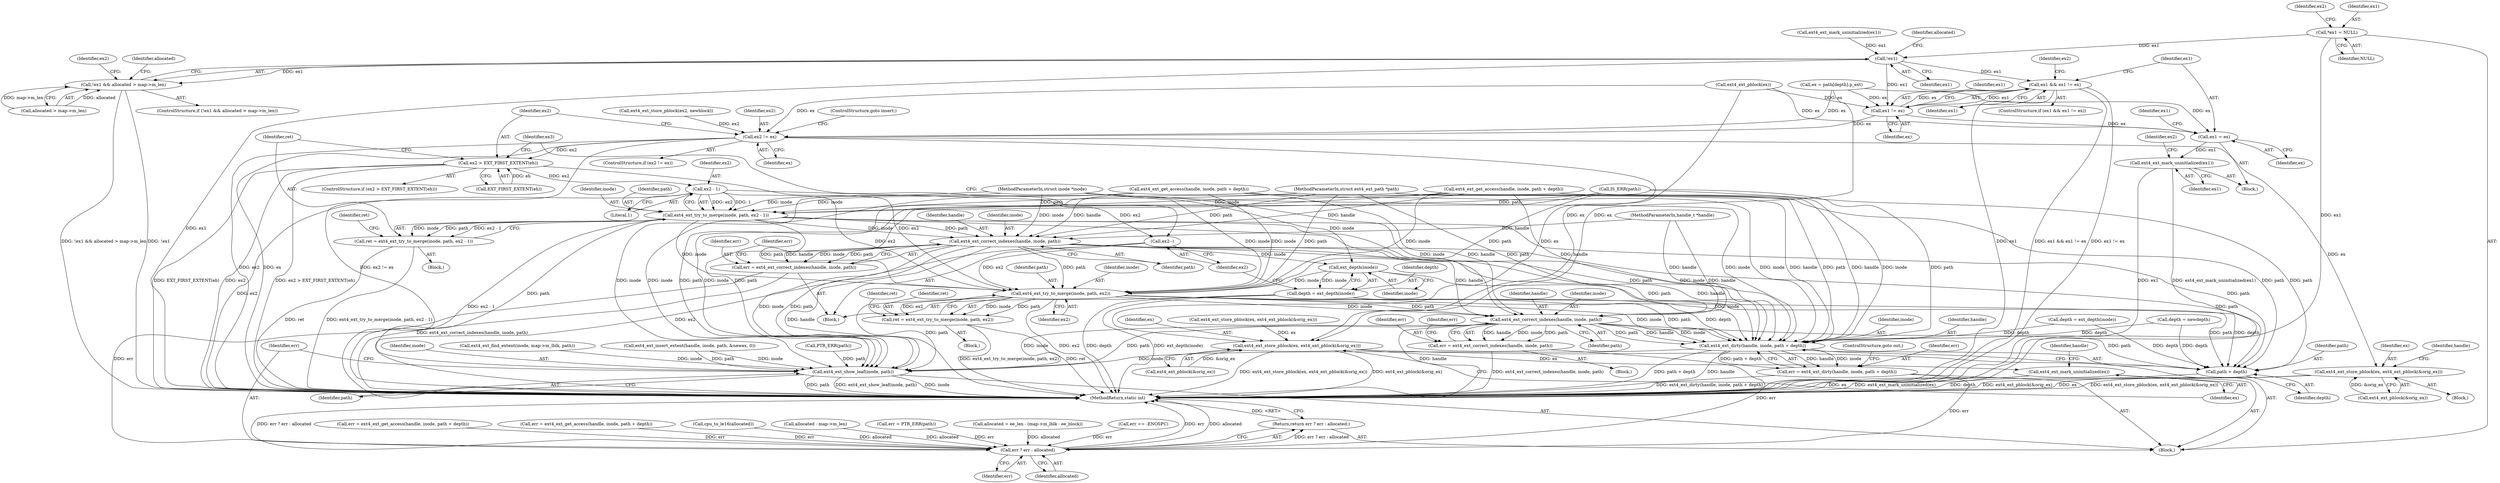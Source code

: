 digraph "1_linux_667eff35a1f56fa74ce98a0c7c29a40adc1ba4e3@pointer" {
"1000141" [label="(Call,*ex1 = NULL)"];
"1000378" [label="(Call,!ex1)"];
"1000377" [label="(Call,!ex1 && allocated > map->m_len)"];
"1000799" [label="(Call,ex1 && ex1 != ex)"];
"1000801" [label="(Call,ex1 != ex)"];
"1000805" [label="(Call,ex1 = ex)"];
"1000818" [label="(Call,ext4_ext_mark_uninitialized(ex1))"];
"1000842" [label="(Call,ex2 != ex)"];
"1000847" [label="(Call,ex2 > EXT_FIRST_EXTENT(eh))"];
"1000857" [label="(Call,ex2 - 1)"];
"1000854" [label="(Call,ext4_ext_try_to_merge(inode, path, ex2 - 1))"];
"1000852" [label="(Call,ret = ext4_ext_try_to_merge(inode, path, ex2 - 1))"];
"1000865" [label="(Call,ext4_ext_correct_indexes(handle, inode, path))"];
"1000863" [label="(Call,err = ext4_ext_correct_indexes(handle, inode, path))"];
"1000972" [label="(Call,err ? err : allocated)"];
"1000971" [label="(Return,return err ? err : allocated;)"];
"1000874" [label="(Call,ext_depth(inode))"];
"1000872" [label="(Call,depth = ext_depth(inode))"];
"1000902" [label="(Call,ext4_ext_dirty(handle, inode, path + depth))"];
"1000900" [label="(Call,err = ext4_ext_dirty(handle, inode, path + depth))"];
"1000968" [label="(Call,ext4_ext_show_leaf(inode, path))"];
"1000905" [label="(Call,path + depth)"];
"1000884" [label="(Call,ext4_ext_try_to_merge(inode, path, ex2))"];
"1000882" [label="(Call,ret = ext4_ext_try_to_merge(inode, path, ex2))"];
"1000893" [label="(Call,ext4_ext_correct_indexes(handle, inode, path))"];
"1000891" [label="(Call,err = ext4_ext_correct_indexes(handle, inode, path))"];
"1000876" [label="(Call,ex2--)"];
"1000950" [label="(Call,ext4_ext_store_pblock(ex, ext4_ext_pblock(&orig_ex)))"];
"1000991" [label="(Call,ext4_ext_store_pblock(ex, ext4_ext_pblock(&orig_ex)))"];
"1000996" [label="(Call,ext4_ext_mark_uninitialized(ex))"];
"1000885" [label="(Identifier,inode)"];
"1000876" [label="(Call,ex2--)"];
"1000866" [label="(Identifier,handle)"];
"1000882" [label="(Call,ret = ext4_ext_try_to_merge(inode, path, ex2))"];
"1000852" [label="(Call,ret = ext4_ext_try_to_merge(inode, path, ex2 - 1))"];
"1000996" [label="(Call,ext4_ext_mark_uninitialized(ex))"];
"1000890" [label="(Block,)"];
"1000859" [label="(Literal,1)"];
"1000381" [label="(Identifier,allocated)"];
"1000425" [label="(Call,ext4_ext_store_pblock(ex, ext4_ext_pblock(&orig_ex)))"];
"1000873" [label="(Identifier,depth)"];
"1000900" [label="(Call,err = ext4_ext_dirty(handle, inode, path + depth))"];
"1000693" [label="(Call,ext4_ext_find_extent(inode, map->m_lblk, path))"];
"1000219" [label="(Call,depth = ext_depth(inode))"];
"1000803" [label="(Identifier,ex)"];
"1000285" [label="(Call,ext4_ext_pblock(ex))"];
"1000819" [label="(Identifier,ex1)"];
"1000133" [label="(MethodParameterIn,struct inode *inode)"];
"1000865" [label="(Call,ext4_ext_correct_indexes(handle, inode, path))"];
"1000971" [label="(Return,return err ? err : allocated;)"];
"1000877" [label="(Identifier,ex2)"];
"1000864" [label="(Identifier,err)"];
"1000845" [label="(ControlStructure,goto insert;)"];
"1000974" [label="(Identifier,err)"];
"1000143" [label="(Identifier,NULL)"];
"1000906" [label="(Identifier,path)"];
"1000892" [label="(Identifier,err)"];
"1000132" [label="(MethodParameterIn,handle_t *handle)"];
"1000905" [label="(Call,path + depth)"];
"1000801" [label="(Call,ex1 != ex)"];
"1000950" [label="(Call,ext4_ext_store_pblock(ex, ext4_ext_pblock(&orig_ex)))"];
"1000889" [label="(Identifier,ret)"];
"1000862" [label="(Block,)"];
"1000901" [label="(Identifier,err)"];
"1000855" [label="(Identifier,inode)"];
"1000377" [label="(Call,!ex1 && allocated > map->m_len)"];
"1000715" [label="(Call,ex = path[depth].p_ext)"];
"1000883" [label="(Identifier,ret)"];
"1000891" [label="(Call,err = ext4_ext_correct_indexes(handle, inode, path))"];
"1000380" [label="(Call,allocated > map->m_len)"];
"1000387" [label="(Identifier,ex2)"];
"1000370" [label="(Call,ext4_ext_mark_uninitialized(ex1))"];
"1000847" [label="(Call,ex2 > EXT_FIRST_EXTENT(eh))"];
"1000135" [label="(MethodParameterIn,struct ext4_ext_path *path)"];
"1000294" [label="(Call,err = ext4_ext_get_access(handle, inode, path + depth))"];
"1000146" [label="(Identifier,ex2)"];
"1000856" [label="(Identifier,path)"];
"1000395" [label="(Identifier,allocated)"];
"1000881" [label="(Block,)"];
"1000875" [label="(Identifier,inode)"];
"1000880" [label="(Identifier,ex3)"];
"1000952" [label="(Call,ext4_ext_pblock(&orig_ex))"];
"1000851" [label="(Block,)"];
"1000832" [label="(Call,ext4_ext_store_pblock(ex2, newblock))"];
"1000861" [label="(Identifier,ret)"];
"1000908" [label="(ControlStructure,goto out;)"];
"1000853" [label="(Identifier,ret)"];
"1000854" [label="(Call,ext4_ext_try_to_merge(inode, path, ex2 - 1))"];
"1000991" [label="(Call,ext4_ext_store_pblock(ex, ext4_ext_pblock(&orig_ex)))"];
"1000912" [label="(Call,ext4_ext_insert_extent(handle, inode, path, &newex, 0))"];
"1000730" [label="(Call,err = ext4_ext_get_access(handle, inode, path + depth))"];
"1000804" [label="(Block,)"];
"1000896" [label="(Identifier,path)"];
"1000839" [label="(Call,cpu_to_le16(allocated))"];
"1000826" [label="(Identifier,ex2)"];
"1000874" [label="(Call,ext_depth(inode))"];
"1000904" [label="(Identifier,inode)"];
"1000907" [label="(Identifier,depth)"];
"1000898" [label="(Identifier,err)"];
"1000821" [label="(Identifier,ex2)"];
"1000705" [label="(Call,PTR_ERR(path))"];
"1000846" [label="(ControlStructure,if (ex2 > EXT_FIRST_EXTENT(eh)))"];
"1000142" [label="(Identifier,ex1)"];
"1000818" [label="(Call,ext4_ext_mark_uninitialized(ex1))"];
"1000379" [label="(Identifier,ex1)"];
"1000951" [label="(Identifier,ex)"];
"1000993" [label="(Call,ext4_ext_pblock(&orig_ex))"];
"1000700" [label="(Call,IS_ERR(path))"];
"1000807" [label="(Identifier,ex)"];
"1000858" [label="(Identifier,ex2)"];
"1001006" [label="(MethodReturn,static int)"];
"1000884" [label="(Call,ext4_ext_try_to_merge(inode, path, ex2))"];
"1000997" [label="(Identifier,ex)"];
"1000902" [label="(Call,ext4_ext_dirty(handle, inode, path + depth))"];
"1000868" [label="(Identifier,path)"];
"1000848" [label="(Identifier,ex2)"];
"1000602" [label="(Call,allocated - map->m_len)"];
"1000956" [label="(Identifier,handle)"];
"1000968" [label="(Call,ext4_ext_show_leaf(inode, path))"];
"1000703" [label="(Call,err = PTR_ERR(path))"];
"1000296" [label="(Call,ext4_ext_get_access(handle, inode, path + depth))"];
"1000799" [label="(Call,ex1 && ex1 != ex)"];
"1000972" [label="(Call,err ? err : allocated)"];
"1000870" [label="(Identifier,err)"];
"1000844" [label="(Identifier,ex)"];
"1000926" [label="(Block,)"];
"1000857" [label="(Call,ex2 - 1)"];
"1000903" [label="(Identifier,handle)"];
"1000842" [label="(Call,ex2 != ex)"];
"1000136" [label="(Block,)"];
"1000863" [label="(Call,err = ext4_ext_correct_indexes(handle, inode, path))"];
"1000802" [label="(Identifier,ex1)"];
"1000894" [label="(Identifier,handle)"];
"1000999" [label="(Identifier,handle)"];
"1000992" [label="(Identifier,ex)"];
"1000872" [label="(Call,depth = ext_depth(inode))"];
"1000975" [label="(Identifier,allocated)"];
"1000378" [label="(Call,!ex1)"];
"1000895" [label="(Identifier,inode)"];
"1000841" [label="(ControlStructure,if (ex2 != ex))"];
"1000969" [label="(Identifier,inode)"];
"1000798" [label="(ControlStructure,if (ex1 && ex1 != ex))"];
"1000800" [label="(Identifier,ex1)"];
"1000732" [label="(Call,ext4_ext_get_access(handle, inode, path + depth))"];
"1000886" [label="(Identifier,path)"];
"1000970" [label="(Identifier,path)"];
"1000686" [label="(Call,depth = newdepth)"];
"1000887" [label="(Identifier,ex2)"];
"1000141" [label="(Call,*ex1 = NULL)"];
"1000247" [label="(Call,allocated = ee_len - (map->m_lblk - ee_block))"];
"1000805" [label="(Call,ex1 = ex)"];
"1000849" [label="(Call,EXT_FIRST_EXTENT(eh))"];
"1000973" [label="(Identifier,err)"];
"1000893" [label="(Call,ext4_ext_correct_indexes(handle, inode, path))"];
"1000810" [label="(Identifier,ex1)"];
"1000921" [label="(Call,err == -ENOSPC)"];
"1000806" [label="(Identifier,ex1)"];
"1000843" [label="(Identifier,ex2)"];
"1000867" [label="(Identifier,inode)"];
"1000376" [label="(ControlStructure,if (!ex1 && allocated > map->m_len))"];
"1000141" -> "1000136"  [label="AST: "];
"1000141" -> "1000143"  [label="CFG: "];
"1000142" -> "1000141"  [label="AST: "];
"1000143" -> "1000141"  [label="AST: "];
"1000146" -> "1000141"  [label="CFG: "];
"1000141" -> "1001006"  [label="DDG: ex1"];
"1000141" -> "1000378"  [label="DDG: ex1"];
"1000378" -> "1000377"  [label="AST: "];
"1000378" -> "1000379"  [label="CFG: "];
"1000379" -> "1000378"  [label="AST: "];
"1000381" -> "1000378"  [label="CFG: "];
"1000377" -> "1000378"  [label="CFG: "];
"1000378" -> "1001006"  [label="DDG: ex1"];
"1000378" -> "1000377"  [label="DDG: ex1"];
"1000370" -> "1000378"  [label="DDG: ex1"];
"1000378" -> "1000799"  [label="DDG: ex1"];
"1000378" -> "1000801"  [label="DDG: ex1"];
"1000377" -> "1000376"  [label="AST: "];
"1000377" -> "1000380"  [label="CFG: "];
"1000380" -> "1000377"  [label="AST: "];
"1000387" -> "1000377"  [label="CFG: "];
"1000395" -> "1000377"  [label="CFG: "];
"1000377" -> "1001006"  [label="DDG: !ex1 && allocated > map->m_len"];
"1000377" -> "1001006"  [label="DDG: !ex1"];
"1000380" -> "1000377"  [label="DDG: allocated"];
"1000380" -> "1000377"  [label="DDG: map->m_len"];
"1000799" -> "1000798"  [label="AST: "];
"1000799" -> "1000800"  [label="CFG: "];
"1000799" -> "1000801"  [label="CFG: "];
"1000800" -> "1000799"  [label="AST: "];
"1000801" -> "1000799"  [label="AST: "];
"1000806" -> "1000799"  [label="CFG: "];
"1000826" -> "1000799"  [label="CFG: "];
"1000799" -> "1001006"  [label="DDG: ex1"];
"1000799" -> "1001006"  [label="DDG: ex1 && ex1 != ex"];
"1000799" -> "1001006"  [label="DDG: ex1 != ex"];
"1000801" -> "1000799"  [label="DDG: ex1"];
"1000801" -> "1000799"  [label="DDG: ex"];
"1000801" -> "1000803"  [label="CFG: "];
"1000802" -> "1000801"  [label="AST: "];
"1000803" -> "1000801"  [label="AST: "];
"1000285" -> "1000801"  [label="DDG: ex"];
"1000715" -> "1000801"  [label="DDG: ex"];
"1000801" -> "1000805"  [label="DDG: ex"];
"1000801" -> "1000842"  [label="DDG: ex"];
"1000805" -> "1000804"  [label="AST: "];
"1000805" -> "1000807"  [label="CFG: "];
"1000806" -> "1000805"  [label="AST: "];
"1000807" -> "1000805"  [label="AST: "];
"1000810" -> "1000805"  [label="CFG: "];
"1000285" -> "1000805"  [label="DDG: ex"];
"1000715" -> "1000805"  [label="DDG: ex"];
"1000805" -> "1000818"  [label="DDG: ex1"];
"1000818" -> "1000804"  [label="AST: "];
"1000818" -> "1000819"  [label="CFG: "];
"1000819" -> "1000818"  [label="AST: "];
"1000821" -> "1000818"  [label="CFG: "];
"1000818" -> "1001006"  [label="DDG: ext4_ext_mark_uninitialized(ex1)"];
"1000818" -> "1001006"  [label="DDG: ex1"];
"1000842" -> "1000841"  [label="AST: "];
"1000842" -> "1000844"  [label="CFG: "];
"1000843" -> "1000842"  [label="AST: "];
"1000844" -> "1000842"  [label="AST: "];
"1000845" -> "1000842"  [label="CFG: "];
"1000848" -> "1000842"  [label="CFG: "];
"1000842" -> "1001006"  [label="DDG: ex2"];
"1000842" -> "1001006"  [label="DDG: ex"];
"1000842" -> "1001006"  [label="DDG: ex2 != ex"];
"1000832" -> "1000842"  [label="DDG: ex2"];
"1000285" -> "1000842"  [label="DDG: ex"];
"1000715" -> "1000842"  [label="DDG: ex"];
"1000842" -> "1000847"  [label="DDG: ex2"];
"1000842" -> "1000950"  [label="DDG: ex"];
"1000842" -> "1000991"  [label="DDG: ex"];
"1000847" -> "1000846"  [label="AST: "];
"1000847" -> "1000849"  [label="CFG: "];
"1000848" -> "1000847"  [label="AST: "];
"1000849" -> "1000847"  [label="AST: "];
"1000853" -> "1000847"  [label="CFG: "];
"1000880" -> "1000847"  [label="CFG: "];
"1000847" -> "1001006"  [label="DDG: EXT_FIRST_EXTENT(eh)"];
"1000847" -> "1001006"  [label="DDG: ex2"];
"1000847" -> "1001006"  [label="DDG: ex2 > EXT_FIRST_EXTENT(eh)"];
"1000849" -> "1000847"  [label="DDG: eh"];
"1000847" -> "1000857"  [label="DDG: ex2"];
"1000847" -> "1000884"  [label="DDG: ex2"];
"1000857" -> "1000854"  [label="AST: "];
"1000857" -> "1000859"  [label="CFG: "];
"1000858" -> "1000857"  [label="AST: "];
"1000859" -> "1000857"  [label="AST: "];
"1000854" -> "1000857"  [label="CFG: "];
"1000857" -> "1001006"  [label="DDG: ex2"];
"1000857" -> "1000854"  [label="DDG: ex2"];
"1000857" -> "1000854"  [label="DDG: 1"];
"1000857" -> "1000876"  [label="DDG: ex2"];
"1000857" -> "1000884"  [label="DDG: ex2"];
"1000854" -> "1000852"  [label="AST: "];
"1000855" -> "1000854"  [label="AST: "];
"1000856" -> "1000854"  [label="AST: "];
"1000852" -> "1000854"  [label="CFG: "];
"1000854" -> "1001006"  [label="DDG: ex2 - 1"];
"1000854" -> "1000852"  [label="DDG: inode"];
"1000854" -> "1000852"  [label="DDG: path"];
"1000854" -> "1000852"  [label="DDG: ex2 - 1"];
"1000296" -> "1000854"  [label="DDG: inode"];
"1000732" -> "1000854"  [label="DDG: inode"];
"1000133" -> "1000854"  [label="DDG: inode"];
"1000135" -> "1000854"  [label="DDG: path"];
"1000700" -> "1000854"  [label="DDG: path"];
"1000854" -> "1000865"  [label="DDG: inode"];
"1000854" -> "1000865"  [label="DDG: path"];
"1000854" -> "1000884"  [label="DDG: inode"];
"1000854" -> "1000884"  [label="DDG: path"];
"1000854" -> "1000902"  [label="DDG: inode"];
"1000854" -> "1000902"  [label="DDG: path"];
"1000854" -> "1000905"  [label="DDG: path"];
"1000854" -> "1000968"  [label="DDG: path"];
"1000852" -> "1000851"  [label="AST: "];
"1000853" -> "1000852"  [label="AST: "];
"1000861" -> "1000852"  [label="CFG: "];
"1000852" -> "1001006"  [label="DDG: ret"];
"1000852" -> "1001006"  [label="DDG: ext4_ext_try_to_merge(inode, path, ex2 - 1)"];
"1000865" -> "1000863"  [label="AST: "];
"1000865" -> "1000868"  [label="CFG: "];
"1000866" -> "1000865"  [label="AST: "];
"1000867" -> "1000865"  [label="AST: "];
"1000868" -> "1000865"  [label="AST: "];
"1000863" -> "1000865"  [label="CFG: "];
"1000865" -> "1001006"  [label="DDG: handle"];
"1000865" -> "1000863"  [label="DDG: handle"];
"1000865" -> "1000863"  [label="DDG: inode"];
"1000865" -> "1000863"  [label="DDG: path"];
"1000296" -> "1000865"  [label="DDG: handle"];
"1000732" -> "1000865"  [label="DDG: handle"];
"1000132" -> "1000865"  [label="DDG: handle"];
"1000133" -> "1000865"  [label="DDG: inode"];
"1000135" -> "1000865"  [label="DDG: path"];
"1000865" -> "1000874"  [label="DDG: inode"];
"1000865" -> "1000884"  [label="DDG: path"];
"1000865" -> "1000893"  [label="DDG: handle"];
"1000865" -> "1000902"  [label="DDG: handle"];
"1000865" -> "1000902"  [label="DDG: path"];
"1000865" -> "1000905"  [label="DDG: path"];
"1000865" -> "1000968"  [label="DDG: inode"];
"1000865" -> "1000968"  [label="DDG: path"];
"1000863" -> "1000862"  [label="AST: "];
"1000864" -> "1000863"  [label="AST: "];
"1000870" -> "1000863"  [label="CFG: "];
"1000863" -> "1001006"  [label="DDG: ext4_ext_correct_indexes(handle, inode, path)"];
"1000863" -> "1000972"  [label="DDG: err"];
"1000972" -> "1000971"  [label="AST: "];
"1000972" -> "1000974"  [label="CFG: "];
"1000972" -> "1000975"  [label="CFG: "];
"1000973" -> "1000972"  [label="AST: "];
"1000974" -> "1000972"  [label="AST: "];
"1000975" -> "1000972"  [label="AST: "];
"1000971" -> "1000972"  [label="CFG: "];
"1000972" -> "1001006"  [label="DDG: err ? err : allocated"];
"1000972" -> "1001006"  [label="DDG: err"];
"1000972" -> "1001006"  [label="DDG: allocated"];
"1000972" -> "1000971"  [label="DDG: err ? err : allocated"];
"1000891" -> "1000972"  [label="DDG: err"];
"1000730" -> "1000972"  [label="DDG: err"];
"1000294" -> "1000972"  [label="DDG: err"];
"1000703" -> "1000972"  [label="DDG: err"];
"1000921" -> "1000972"  [label="DDG: err"];
"1000900" -> "1000972"  [label="DDG: err"];
"1000247" -> "1000972"  [label="DDG: allocated"];
"1000602" -> "1000972"  [label="DDG: allocated"];
"1000839" -> "1000972"  [label="DDG: allocated"];
"1000971" -> "1000136"  [label="AST: "];
"1001006" -> "1000971"  [label="CFG: "];
"1000971" -> "1001006"  [label="DDG: <RET>"];
"1000874" -> "1000872"  [label="AST: "];
"1000874" -> "1000875"  [label="CFG: "];
"1000875" -> "1000874"  [label="AST: "];
"1000872" -> "1000874"  [label="CFG: "];
"1000874" -> "1000872"  [label="DDG: inode"];
"1000133" -> "1000874"  [label="DDG: inode"];
"1000874" -> "1000884"  [label="DDG: inode"];
"1000874" -> "1000902"  [label="DDG: inode"];
"1000872" -> "1000862"  [label="AST: "];
"1000873" -> "1000872"  [label="AST: "];
"1000877" -> "1000872"  [label="CFG: "];
"1000872" -> "1001006"  [label="DDG: ext_depth(inode)"];
"1000872" -> "1001006"  [label="DDG: depth"];
"1000872" -> "1000902"  [label="DDG: depth"];
"1000872" -> "1000905"  [label="DDG: depth"];
"1000902" -> "1000900"  [label="AST: "];
"1000902" -> "1000905"  [label="CFG: "];
"1000903" -> "1000902"  [label="AST: "];
"1000904" -> "1000902"  [label="AST: "];
"1000905" -> "1000902"  [label="AST: "];
"1000900" -> "1000902"  [label="CFG: "];
"1000902" -> "1001006"  [label="DDG: path + depth"];
"1000902" -> "1001006"  [label="DDG: handle"];
"1000902" -> "1000900"  [label="DDG: handle"];
"1000902" -> "1000900"  [label="DDG: inode"];
"1000902" -> "1000900"  [label="DDG: path + depth"];
"1000893" -> "1000902"  [label="DDG: handle"];
"1000893" -> "1000902"  [label="DDG: inode"];
"1000893" -> "1000902"  [label="DDG: path"];
"1000296" -> "1000902"  [label="DDG: handle"];
"1000296" -> "1000902"  [label="DDG: inode"];
"1000732" -> "1000902"  [label="DDG: handle"];
"1000732" -> "1000902"  [label="DDG: inode"];
"1000132" -> "1000902"  [label="DDG: handle"];
"1000884" -> "1000902"  [label="DDG: inode"];
"1000884" -> "1000902"  [label="DDG: path"];
"1000133" -> "1000902"  [label="DDG: inode"];
"1000135" -> "1000902"  [label="DDG: path"];
"1000700" -> "1000902"  [label="DDG: path"];
"1000219" -> "1000902"  [label="DDG: depth"];
"1000686" -> "1000902"  [label="DDG: depth"];
"1000902" -> "1000968"  [label="DDG: inode"];
"1000900" -> "1000136"  [label="AST: "];
"1000901" -> "1000900"  [label="AST: "];
"1000908" -> "1000900"  [label="CFG: "];
"1000900" -> "1001006"  [label="DDG: ext4_ext_dirty(handle, inode, path + depth)"];
"1000968" -> "1000136"  [label="AST: "];
"1000968" -> "1000970"  [label="CFG: "];
"1000969" -> "1000968"  [label="AST: "];
"1000970" -> "1000968"  [label="AST: "];
"1000973" -> "1000968"  [label="CFG: "];
"1000968" -> "1001006"  [label="DDG: inode"];
"1000968" -> "1001006"  [label="DDG: path"];
"1000968" -> "1001006"  [label="DDG: ext4_ext_show_leaf(inode, path)"];
"1000296" -> "1000968"  [label="DDG: inode"];
"1000732" -> "1000968"  [label="DDG: inode"];
"1000893" -> "1000968"  [label="DDG: inode"];
"1000893" -> "1000968"  [label="DDG: path"];
"1000693" -> "1000968"  [label="DDG: inode"];
"1000912" -> "1000968"  [label="DDG: inode"];
"1000912" -> "1000968"  [label="DDG: path"];
"1000133" -> "1000968"  [label="DDG: inode"];
"1000705" -> "1000968"  [label="DDG: path"];
"1000135" -> "1000968"  [label="DDG: path"];
"1000884" -> "1000968"  [label="DDG: path"];
"1000700" -> "1000968"  [label="DDG: path"];
"1000905" -> "1000907"  [label="CFG: "];
"1000906" -> "1000905"  [label="AST: "];
"1000907" -> "1000905"  [label="AST: "];
"1000905" -> "1001006"  [label="DDG: depth"];
"1000884" -> "1000905"  [label="DDG: path"];
"1000893" -> "1000905"  [label="DDG: path"];
"1000135" -> "1000905"  [label="DDG: path"];
"1000700" -> "1000905"  [label="DDG: path"];
"1000219" -> "1000905"  [label="DDG: depth"];
"1000686" -> "1000905"  [label="DDG: depth"];
"1000884" -> "1000882"  [label="AST: "];
"1000884" -> "1000887"  [label="CFG: "];
"1000885" -> "1000884"  [label="AST: "];
"1000886" -> "1000884"  [label="AST: "];
"1000887" -> "1000884"  [label="AST: "];
"1000882" -> "1000884"  [label="CFG: "];
"1000884" -> "1001006"  [label="DDG: ex2"];
"1000884" -> "1000882"  [label="DDG: inode"];
"1000884" -> "1000882"  [label="DDG: path"];
"1000884" -> "1000882"  [label="DDG: ex2"];
"1000296" -> "1000884"  [label="DDG: inode"];
"1000732" -> "1000884"  [label="DDG: inode"];
"1000133" -> "1000884"  [label="DDG: inode"];
"1000135" -> "1000884"  [label="DDG: path"];
"1000700" -> "1000884"  [label="DDG: path"];
"1000876" -> "1000884"  [label="DDG: ex2"];
"1000884" -> "1000893"  [label="DDG: inode"];
"1000884" -> "1000893"  [label="DDG: path"];
"1000882" -> "1000881"  [label="AST: "];
"1000883" -> "1000882"  [label="AST: "];
"1000889" -> "1000882"  [label="CFG: "];
"1000882" -> "1001006"  [label="DDG: ret"];
"1000882" -> "1001006"  [label="DDG: ext4_ext_try_to_merge(inode, path, ex2)"];
"1000893" -> "1000891"  [label="AST: "];
"1000893" -> "1000896"  [label="CFG: "];
"1000894" -> "1000893"  [label="AST: "];
"1000895" -> "1000893"  [label="AST: "];
"1000896" -> "1000893"  [label="AST: "];
"1000891" -> "1000893"  [label="CFG: "];
"1000893" -> "1001006"  [label="DDG: handle"];
"1000893" -> "1000891"  [label="DDG: handle"];
"1000893" -> "1000891"  [label="DDG: inode"];
"1000893" -> "1000891"  [label="DDG: path"];
"1000296" -> "1000893"  [label="DDG: handle"];
"1000732" -> "1000893"  [label="DDG: handle"];
"1000132" -> "1000893"  [label="DDG: handle"];
"1000133" -> "1000893"  [label="DDG: inode"];
"1000135" -> "1000893"  [label="DDG: path"];
"1000891" -> "1000890"  [label="AST: "];
"1000892" -> "1000891"  [label="AST: "];
"1000898" -> "1000891"  [label="CFG: "];
"1000891" -> "1001006"  [label="DDG: ext4_ext_correct_indexes(handle, inode, path)"];
"1000876" -> "1000862"  [label="AST: "];
"1000876" -> "1000877"  [label="CFG: "];
"1000877" -> "1000876"  [label="AST: "];
"1000880" -> "1000876"  [label="CFG: "];
"1000876" -> "1001006"  [label="DDG: ex2"];
"1000950" -> "1000926"  [label="AST: "];
"1000950" -> "1000952"  [label="CFG: "];
"1000951" -> "1000950"  [label="AST: "];
"1000952" -> "1000950"  [label="AST: "];
"1000956" -> "1000950"  [label="CFG: "];
"1000950" -> "1001006"  [label="DDG: ext4_ext_store_pblock(ex, ext4_ext_pblock(&orig_ex))"];
"1000950" -> "1001006"  [label="DDG: ext4_ext_pblock(&orig_ex)"];
"1000950" -> "1001006"  [label="DDG: ex"];
"1000952" -> "1000950"  [label="DDG: &orig_ex"];
"1000991" -> "1000136"  [label="AST: "];
"1000991" -> "1000993"  [label="CFG: "];
"1000992" -> "1000991"  [label="AST: "];
"1000993" -> "1000991"  [label="AST: "];
"1000997" -> "1000991"  [label="CFG: "];
"1000991" -> "1001006"  [label="DDG: ext4_ext_pblock(&orig_ex)"];
"1000991" -> "1001006"  [label="DDG: ext4_ext_store_pblock(ex, ext4_ext_pblock(&orig_ex))"];
"1000285" -> "1000991"  [label="DDG: ex"];
"1000715" -> "1000991"  [label="DDG: ex"];
"1000425" -> "1000991"  [label="DDG: ex"];
"1000993" -> "1000991"  [label="DDG: &orig_ex"];
"1000991" -> "1000996"  [label="DDG: ex"];
"1000996" -> "1000136"  [label="AST: "];
"1000996" -> "1000997"  [label="CFG: "];
"1000997" -> "1000996"  [label="AST: "];
"1000999" -> "1000996"  [label="CFG: "];
"1000996" -> "1001006"  [label="DDG: ext4_ext_mark_uninitialized(ex)"];
"1000996" -> "1001006"  [label="DDG: ex"];
}
